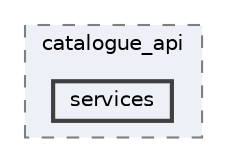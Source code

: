 digraph "/Users/michellmonroy/Documents/dev-glider/glider/catalogue_api/services"
{
 // LATEX_PDF_SIZE
  bgcolor="transparent";
  edge [fontname=Helvetica,fontsize=10,labelfontname=Helvetica,labelfontsize=10];
  node [fontname=Helvetica,fontsize=10,shape=box,height=0.2,width=0.4];
  compound=true
  subgraph clusterdir_7cf5b887eb07d189167d39c09cedda27 {
    graph [ bgcolor="#edf0f7", pencolor="grey50", label="catalogue_api", fontname=Helvetica,fontsize=10 style="filled,dashed", URL="dir_7cf5b887eb07d189167d39c09cedda27.html",tooltip=""]
  dir_fdfc06f684f182b9e32fec0b30b978a2 [label="services", fillcolor="#edf0f7", color="grey25", style="filled,bold", URL="dir_fdfc06f684f182b9e32fec0b30b978a2.html",tooltip=""];
  }
}
